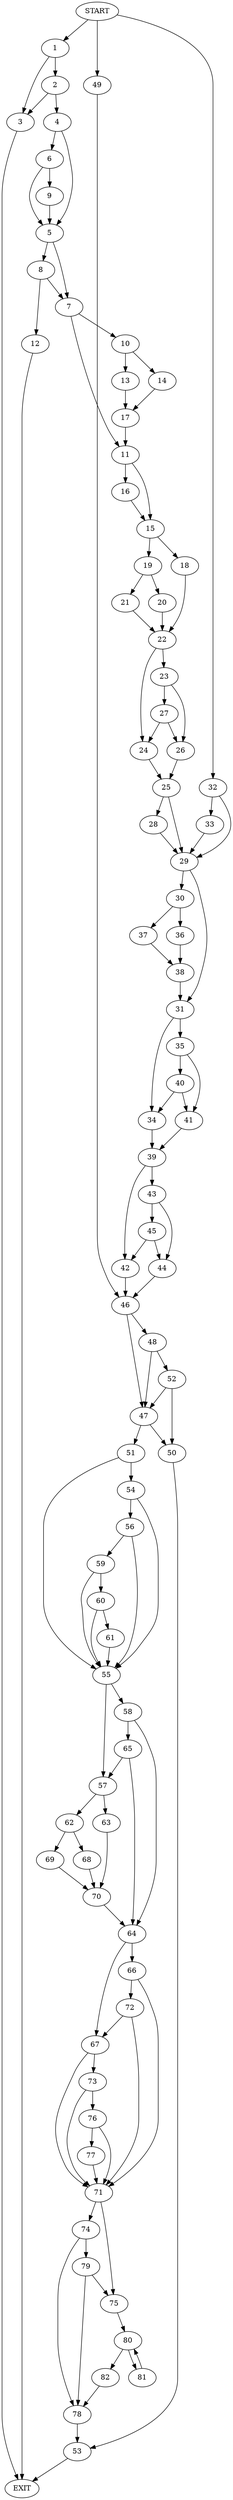 digraph {
0 [label="START"]
83 [label="EXIT"]
0 -> 1
1 -> 2
1 -> 3
2 -> 4
2 -> 3
3 -> 83
4 -> 5
4 -> 6
5 -> 7
5 -> 8
6 -> 9
6 -> 5
9 -> 5
7 -> 10
7 -> 11
8 -> 12
8 -> 7
12 -> 83
10 -> 13
10 -> 14
11 -> 15
11 -> 16
13 -> 17
14 -> 17
17 -> 11
15 -> 18
15 -> 19
16 -> 15
19 -> 20
19 -> 21
18 -> 22
22 -> 23
22 -> 24
21 -> 22
20 -> 22
24 -> 25
23 -> 26
23 -> 27
26 -> 25
27 -> 26
27 -> 24
25 -> 28
25 -> 29
29 -> 30
29 -> 31
28 -> 29
0 -> 32
32 -> 33
32 -> 29
33 -> 29
31 -> 34
31 -> 35
30 -> 36
30 -> 37
36 -> 38
37 -> 38
38 -> 31
34 -> 39
35 -> 40
35 -> 41
40 -> 34
40 -> 41
41 -> 39
39 -> 42
39 -> 43
43 -> 44
43 -> 45
42 -> 46
44 -> 46
45 -> 42
45 -> 44
46 -> 47
46 -> 48
0 -> 49
49 -> 46
47 -> 50
47 -> 51
48 -> 52
48 -> 47
52 -> 50
52 -> 47
50 -> 53
51 -> 54
51 -> 55
54 -> 55
54 -> 56
55 -> 57
55 -> 58
56 -> 55
56 -> 59
59 -> 55
59 -> 60
60 -> 55
60 -> 61
61 -> 55
57 -> 62
57 -> 63
58 -> 64
58 -> 65
65 -> 64
65 -> 57
64 -> 66
64 -> 67
62 -> 68
62 -> 69
63 -> 70
70 -> 64
69 -> 70
68 -> 70
66 -> 71
66 -> 72
67 -> 73
67 -> 71
72 -> 71
72 -> 67
71 -> 74
71 -> 75
73 -> 71
73 -> 76
76 -> 77
76 -> 71
77 -> 71
74 -> 78
74 -> 79
75 -> 80
79 -> 78
79 -> 75
78 -> 53
80 -> 81
80 -> 82
82 -> 78
81 -> 80
53 -> 83
}
